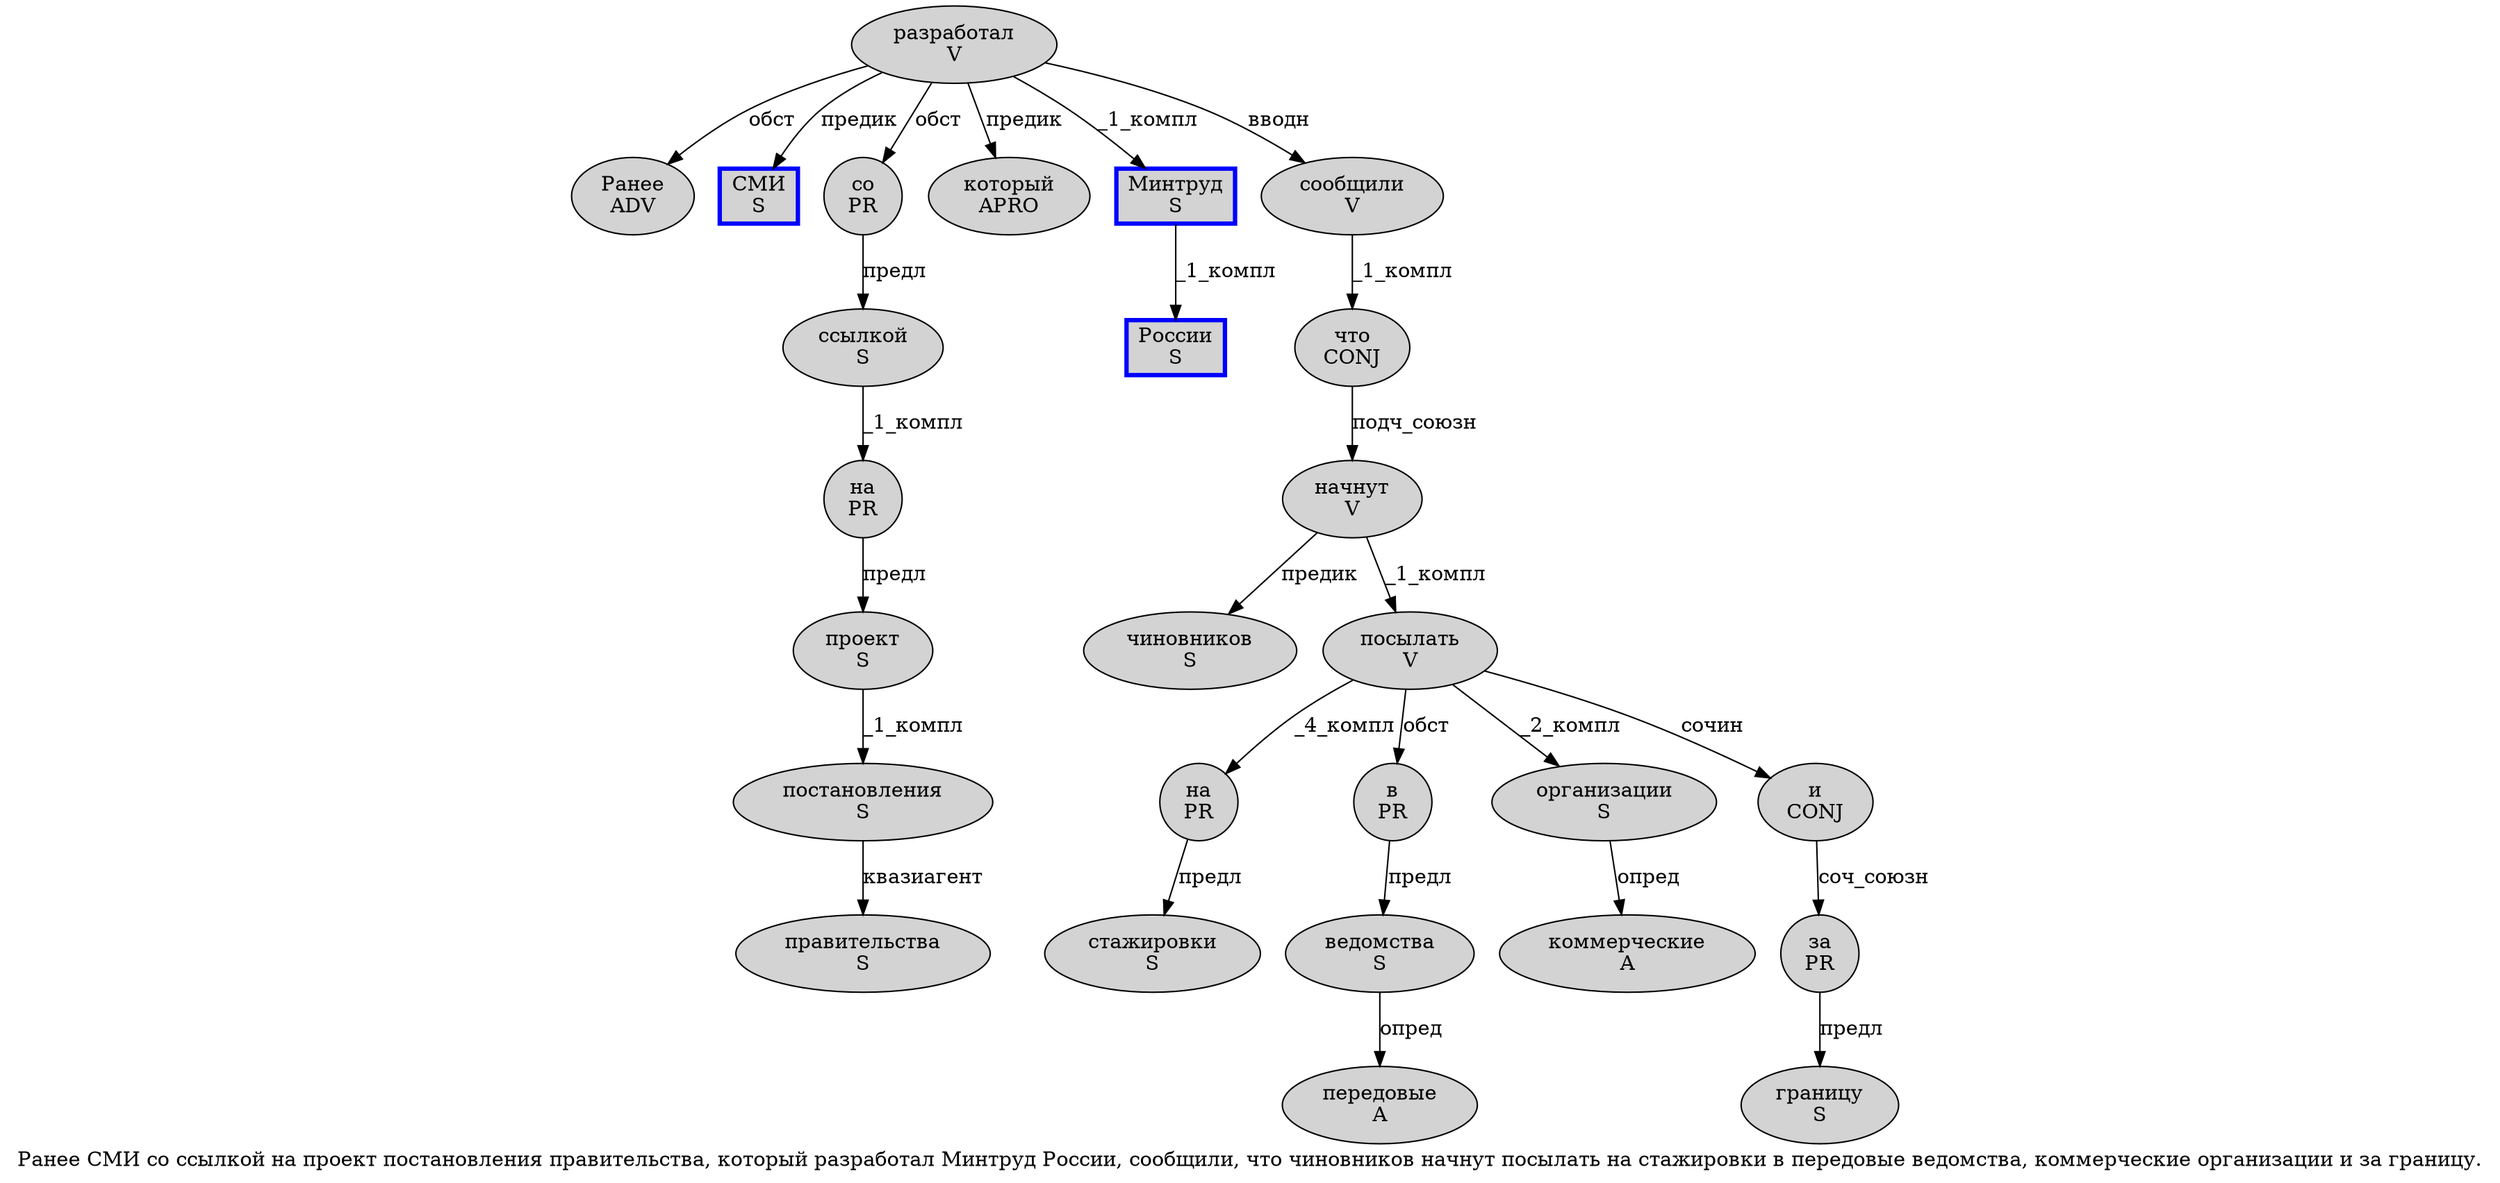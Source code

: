 digraph SENTENCE_454 {
	graph [label="Ранее СМИ со ссылкой на проект постановления правительства, который разработал Минтруд России, сообщили, что чиновников начнут посылать на стажировки в передовые ведомства, коммерческие организации и за границу."]
	node [style=filled]
		0 [label="Ранее
ADV" color="" fillcolor=lightgray penwidth=1 shape=ellipse]
		1 [label="СМИ
S" color=blue fillcolor=lightgray penwidth=3 shape=box]
		2 [label="со
PR" color="" fillcolor=lightgray penwidth=1 shape=ellipse]
		3 [label="ссылкой
S" color="" fillcolor=lightgray penwidth=1 shape=ellipse]
		4 [label="на
PR" color="" fillcolor=lightgray penwidth=1 shape=ellipse]
		5 [label="проект
S" color="" fillcolor=lightgray penwidth=1 shape=ellipse]
		6 [label="постановления
S" color="" fillcolor=lightgray penwidth=1 shape=ellipse]
		7 [label="правительства
S" color="" fillcolor=lightgray penwidth=1 shape=ellipse]
		9 [label="который
APRO" color="" fillcolor=lightgray penwidth=1 shape=ellipse]
		10 [label="разработал
V" color="" fillcolor=lightgray penwidth=1 shape=ellipse]
		11 [label="Минтруд
S" color=blue fillcolor=lightgray penwidth=3 shape=box]
		12 [label="России
S" color=blue fillcolor=lightgray penwidth=3 shape=box]
		14 [label="сообщили
V" color="" fillcolor=lightgray penwidth=1 shape=ellipse]
		16 [label="что
CONJ" color="" fillcolor=lightgray penwidth=1 shape=ellipse]
		17 [label="чиновников
S" color="" fillcolor=lightgray penwidth=1 shape=ellipse]
		18 [label="начнут
V" color="" fillcolor=lightgray penwidth=1 shape=ellipse]
		19 [label="посылать
V" color="" fillcolor=lightgray penwidth=1 shape=ellipse]
		20 [label="на
PR" color="" fillcolor=lightgray penwidth=1 shape=ellipse]
		21 [label="стажировки
S" color="" fillcolor=lightgray penwidth=1 shape=ellipse]
		22 [label="в
PR" color="" fillcolor=lightgray penwidth=1 shape=ellipse]
		23 [label="передовые
A" color="" fillcolor=lightgray penwidth=1 shape=ellipse]
		24 [label="ведомства
S" color="" fillcolor=lightgray penwidth=1 shape=ellipse]
		26 [label="коммерческие
A" color="" fillcolor=lightgray penwidth=1 shape=ellipse]
		27 [label="организации
S" color="" fillcolor=lightgray penwidth=1 shape=ellipse]
		28 [label="и
CONJ" color="" fillcolor=lightgray penwidth=1 shape=ellipse]
		29 [label="за
PR" color="" fillcolor=lightgray penwidth=1 shape=ellipse]
		30 [label="границу
S" color="" fillcolor=lightgray penwidth=1 shape=ellipse]
			6 -> 7 [label="квазиагент"]
			19 -> 20 [label="_4_компл"]
			19 -> 22 [label="обст"]
			19 -> 27 [label="_2_компл"]
			19 -> 28 [label="сочин"]
			16 -> 18 [label="подч_союзн"]
			10 -> 0 [label="обст"]
			10 -> 1 [label="предик"]
			10 -> 2 [label="обст"]
			10 -> 9 [label="предик"]
			10 -> 11 [label="_1_компл"]
			10 -> 14 [label="вводн"]
			28 -> 29 [label="соч_союзн"]
			20 -> 21 [label="предл"]
			4 -> 5 [label="предл"]
			24 -> 23 [label="опред"]
			14 -> 16 [label="_1_компл"]
			3 -> 4 [label="_1_компл"]
			11 -> 12 [label="_1_компл"]
			18 -> 17 [label="предик"]
			18 -> 19 [label="_1_компл"]
			27 -> 26 [label="опред"]
			29 -> 30 [label="предл"]
			2 -> 3 [label="предл"]
			5 -> 6 [label="_1_компл"]
			22 -> 24 [label="предл"]
}